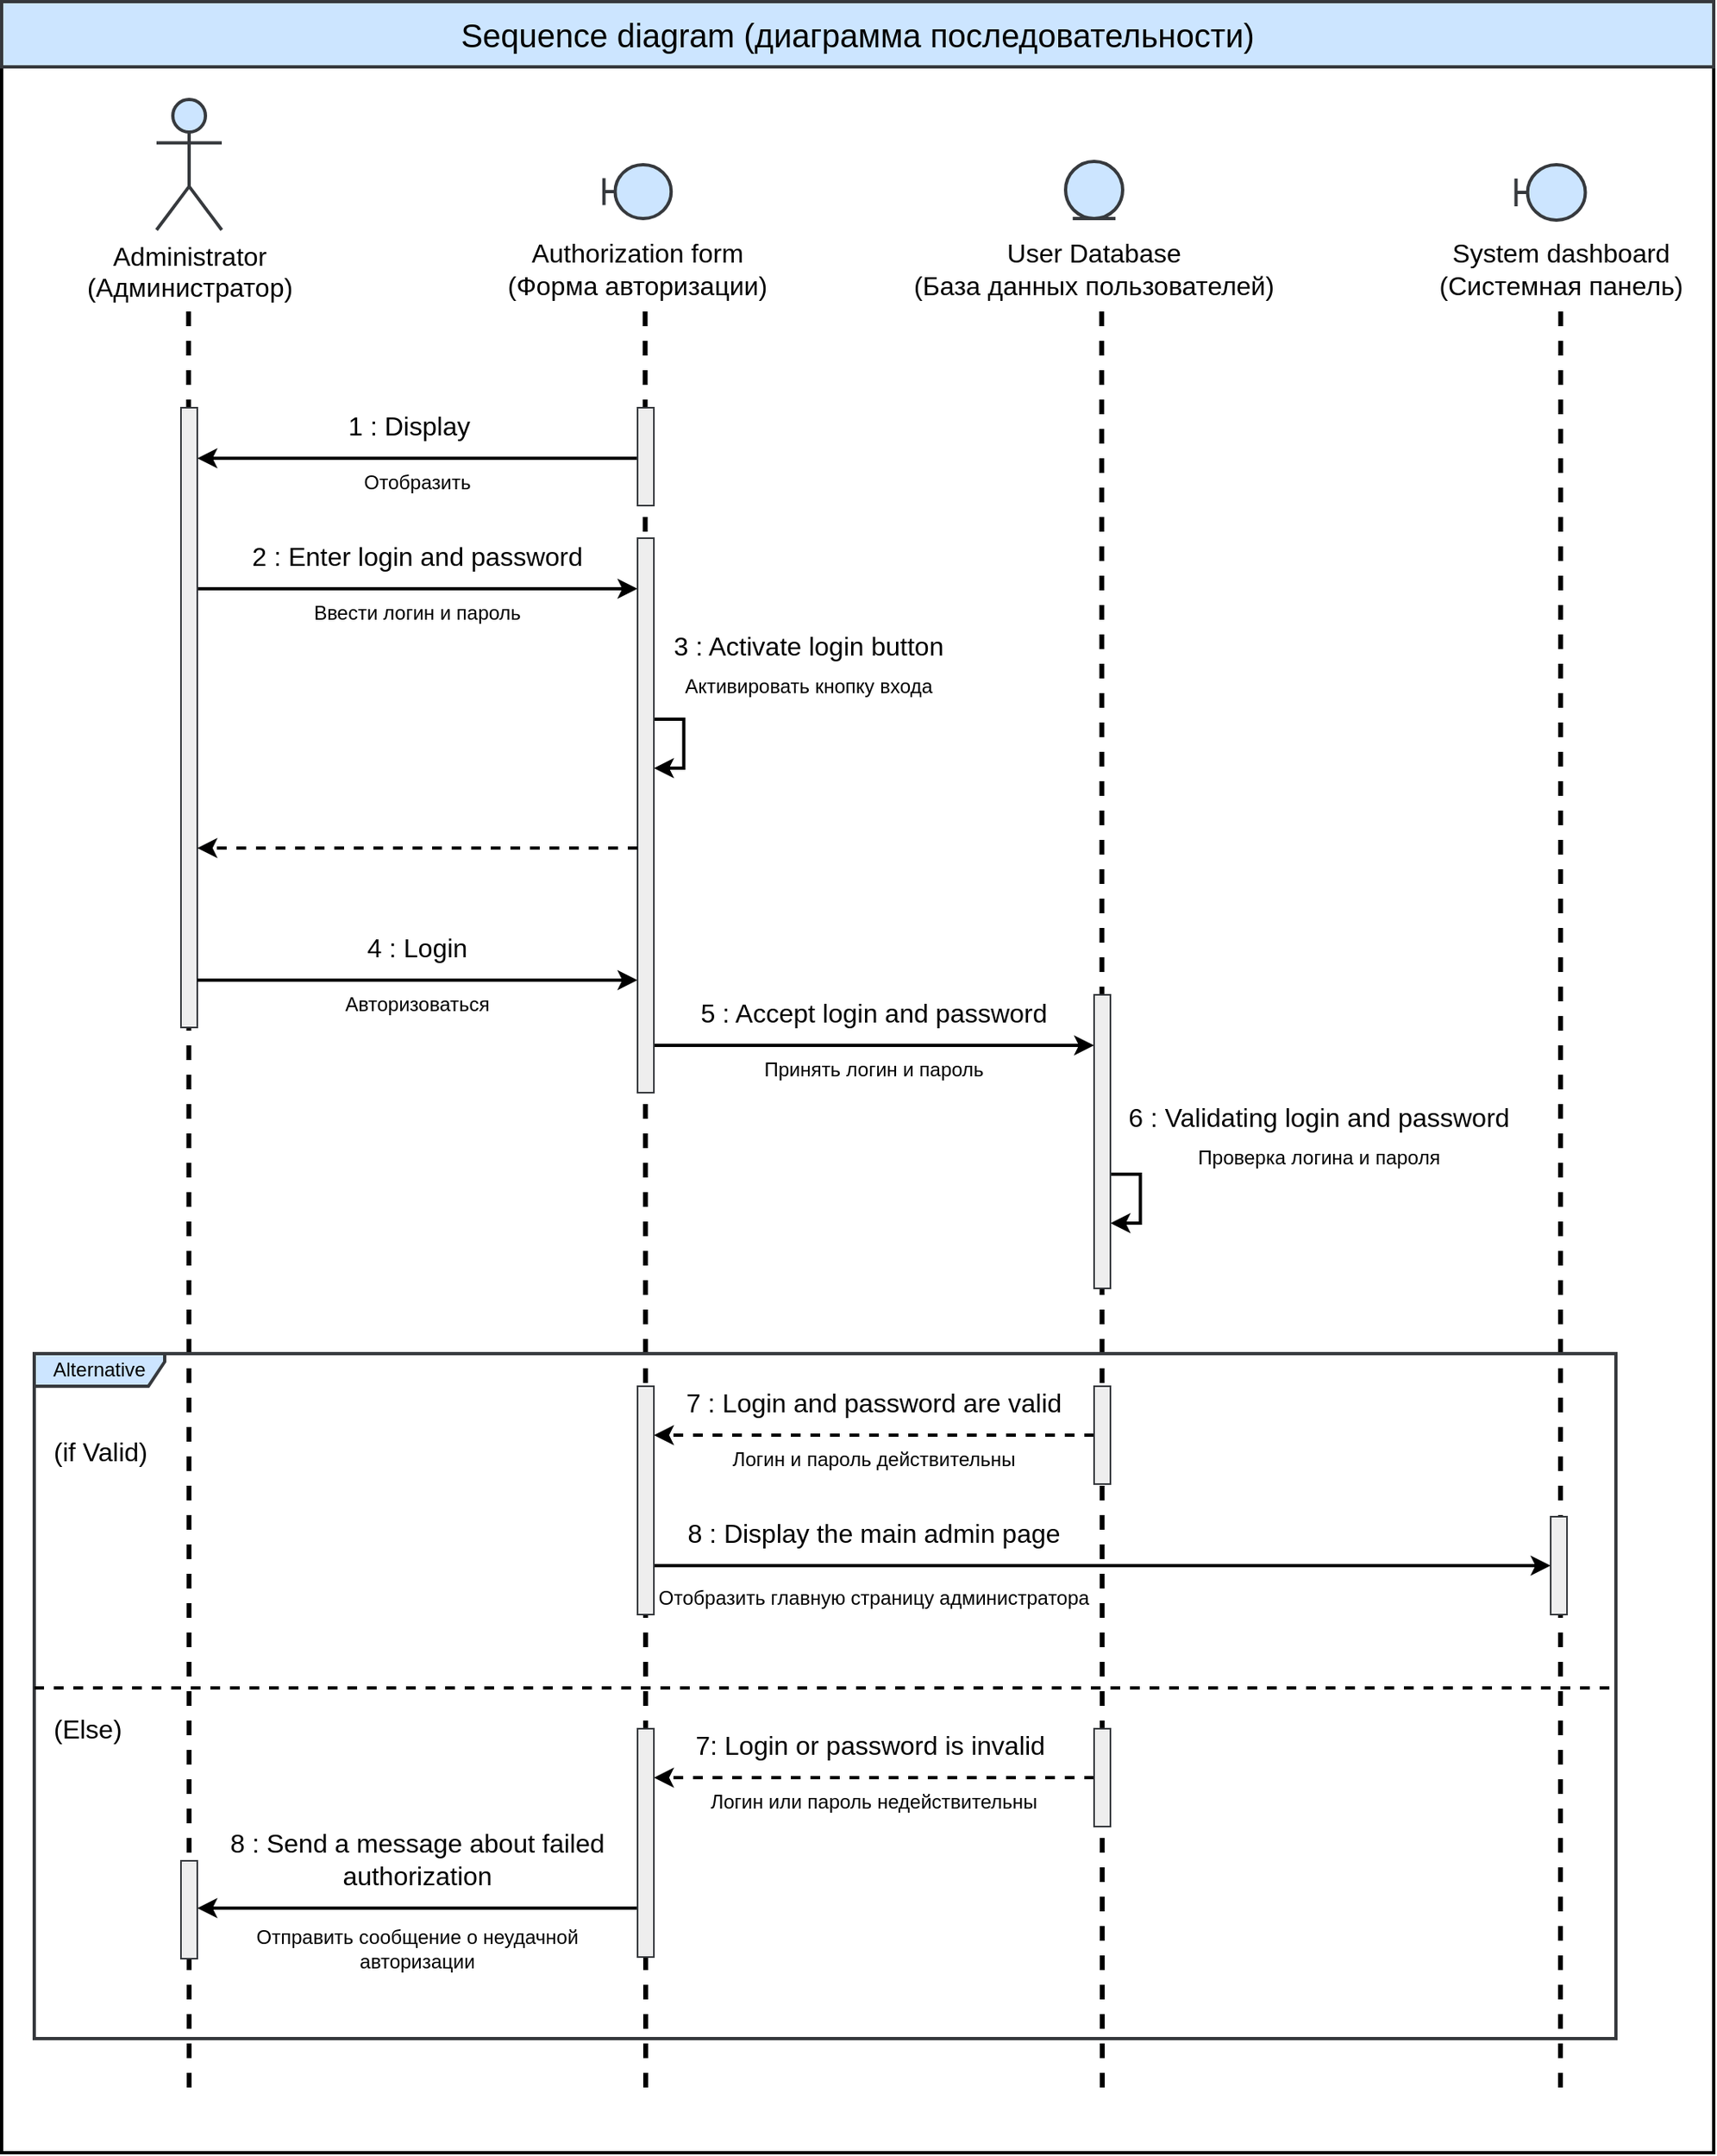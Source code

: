 <mxfile version="21.8.2" type="device">
  <diagram name="Sequence diagram" id="uhjrdr37iwVEhqR_Av3P">
    <mxGraphModel dx="1887" dy="1195" grid="1" gridSize="10" guides="1" tooltips="1" connect="1" arrows="1" fold="1" page="1" pageScale="1" pageWidth="1169" pageHeight="827" math="0" shadow="0">
      <root>
        <mxCell id="0" />
        <mxCell id="1" parent="0" />
        <mxCell id="xGwRESYGwqjlkyoNsKUP-3" value="" style="rounded=0;whiteSpace=wrap;html=1;fillColor=default;strokeWidth=2;movable=1;resizable=1;rotatable=1;deletable=1;editable=1;locked=0;connectable=1;" parent="1" vertex="1">
          <mxGeometry x="60" y="81" width="1050" height="1279" as="geometry" />
        </mxCell>
        <mxCell id="oLJaatC6Weqht66Czoh1-38" value="" style="endArrow=none;dashed=1;html=1;rounded=0;strokeWidth=3;movable=1;resizable=1;rotatable=1;deletable=1;editable=1;locked=0;connectable=1;" parent="1" edge="1">
          <mxGeometry width="50" height="50" relative="1" as="geometry">
            <mxPoint x="455" y="1320" as="sourcePoint" />
            <mxPoint x="454.66" y="230" as="targetPoint" />
          </mxGeometry>
        </mxCell>
        <mxCell id="oLJaatC6Weqht66Czoh1-49" value="" style="endArrow=none;dashed=1;html=1;rounded=0;strokeWidth=3;movable=1;resizable=1;rotatable=1;deletable=1;editable=1;locked=0;connectable=1;" parent="1" edge="1">
          <mxGeometry width="50" height="50" relative="1" as="geometry">
            <mxPoint x="175" y="1320" as="sourcePoint" />
            <mxPoint x="174.66" y="230" as="targetPoint" />
          </mxGeometry>
        </mxCell>
        <mxCell id="oLJaatC6Weqht66Czoh1-23" value="" style="endArrow=none;dashed=1;html=1;rounded=0;strokeWidth=3;movable=1;resizable=1;rotatable=1;deletable=1;editable=1;locked=0;connectable=1;" parent="1" edge="1">
          <mxGeometry width="50" height="50" relative="1" as="geometry">
            <mxPoint x="735" y="1320" as="sourcePoint" />
            <mxPoint x="734.66" y="230" as="targetPoint" />
          </mxGeometry>
        </mxCell>
        <mxCell id="oLJaatC6Weqht66Czoh1-26" value="" style="endArrow=none;dashed=1;html=1;rounded=0;strokeWidth=3;movable=1;resizable=1;rotatable=1;deletable=1;editable=1;locked=0;connectable=1;" parent="1" edge="1">
          <mxGeometry width="50" height="50" relative="1" as="geometry">
            <mxPoint x="1016" y="1320" as="sourcePoint" />
            <mxPoint x="1016.16" y="231" as="targetPoint" />
          </mxGeometry>
        </mxCell>
        <mxCell id="oLJaatC6Weqht66Czoh1-65" value="Alternative" style="shape=umlFrame;whiteSpace=wrap;html=1;pointerEvents=0;recursiveResize=0;container=1;collapsible=0;width=80;strokeWidth=2;movable=0;resizable=0;rotatable=0;deletable=0;editable=0;locked=1;connectable=0;height=20;fillColor=#cce5ff;strokeColor=#36393d;" parent="1" vertex="1">
          <mxGeometry x="80" y="870" width="970" height="420" as="geometry" />
        </mxCell>
        <mxCell id="oLJaatC6Weqht66Czoh1-67" value="" style="line;strokeWidth=2;dashed=1;labelPosition=center;verticalLabelPosition=bottom;align=left;verticalAlign=top;spacingLeft=20;spacingTop=15;html=1;whiteSpace=wrap;" parent="oLJaatC6Weqht66Czoh1-65" vertex="1">
          <mxGeometry y="200" width="970" height="10" as="geometry" />
        </mxCell>
        <mxCell id="oLJaatC6Weqht66Czoh1-66" value="(if Valid)" style="text;html=1;fontSize=16;verticalAlign=middle;" parent="oLJaatC6Weqht66Czoh1-65" vertex="1">
          <mxGeometry width="70" height="20" relative="1" as="geometry">
            <mxPoint x="10" y="50" as="offset" />
          </mxGeometry>
        </mxCell>
        <mxCell id="oLJaatC6Weqht66Czoh1-75" value="&lt;font style=&quot;font-size: 12px;&quot;&gt;Отобразить главную страницу администратора&lt;/font&gt;" style="text;html=1;strokeColor=none;fillColor=none;align=center;verticalAlign=middle;whiteSpace=wrap;rounded=0;" parent="oLJaatC6Weqht66Czoh1-65" vertex="1">
          <mxGeometry x="380" y="130" width="270" height="40" as="geometry" />
        </mxCell>
        <mxCell id="oLJaatC6Weqht66Czoh1-78" value="" style="endArrow=classic;html=1;rounded=0;strokeWidth=2;dashed=1;" parent="oLJaatC6Weqht66Czoh1-65" edge="1">
          <mxGeometry width="50" height="50" relative="1" as="geometry">
            <mxPoint x="650" y="260" as="sourcePoint" />
            <mxPoint x="380" y="260" as="targetPoint" />
          </mxGeometry>
        </mxCell>
        <mxCell id="oLJaatC6Weqht66Czoh1-79" value="Логин или пароль недействительны" style="text;html=1;strokeColor=none;fillColor=none;align=center;verticalAlign=middle;whiteSpace=wrap;rounded=0;" parent="oLJaatC6Weqht66Czoh1-65" vertex="1">
          <mxGeometry x="380" y="260" width="270" height="30" as="geometry" />
        </mxCell>
        <mxCell id="oLJaatC6Weqht66Czoh1-80" value="7: Login or password is invalid&amp;nbsp;" style="text;html=1;strokeColor=none;fillColor=none;align=center;verticalAlign=middle;whiteSpace=wrap;rounded=0;fontSize=16;" parent="oLJaatC6Weqht66Czoh1-65" vertex="1">
          <mxGeometry x="390" y="220" width="250" height="40" as="geometry" />
        </mxCell>
        <mxCell id="oLJaatC6Weqht66Czoh1-81" value="" style="endArrow=classic;html=1;rounded=0;strokeWidth=2;" parent="oLJaatC6Weqht66Czoh1-65" edge="1">
          <mxGeometry width="50" height="50" relative="1" as="geometry">
            <mxPoint x="370" y="340" as="sourcePoint" />
            <mxPoint x="100" y="340" as="targetPoint" />
          </mxGeometry>
        </mxCell>
        <mxCell id="oLJaatC6Weqht66Czoh1-82" value="Отправить сообщение о неудачной авторизации" style="text;html=1;strokeColor=none;fillColor=none;align=center;verticalAlign=middle;whiteSpace=wrap;rounded=0;" parent="oLJaatC6Weqht66Czoh1-65" vertex="1">
          <mxGeometry x="100" y="340" width="270" height="50" as="geometry" />
        </mxCell>
        <mxCell id="oLJaatC6Weqht66Czoh1-83" value="8 : Send a message about failed authorization" style="text;html=1;strokeColor=none;fillColor=none;align=center;verticalAlign=middle;whiteSpace=wrap;rounded=0;fontSize=16;" parent="oLJaatC6Weqht66Czoh1-65" vertex="1">
          <mxGeometry x="110" y="280" width="250" height="60" as="geometry" />
        </mxCell>
        <mxCell id="oLJaatC6Weqht66Czoh1-112" value="&lt;font style=&quot;font-size: 16px;&quot;&gt;(Else)&lt;/font&gt;" style="text;html=1;strokeColor=none;fillColor=none;align=left;verticalAlign=middle;whiteSpace=wrap;rounded=0;" parent="oLJaatC6Weqht66Czoh1-65" vertex="1">
          <mxGeometry x="10" y="220" width="60" height="20" as="geometry" />
        </mxCell>
        <mxCell id="47g2WRX2NMUhyjXOMmUK-2" value="" style="rounded=0;whiteSpace=wrap;html=1;fillColor=#eeeeee;strokeColor=#36393d;" vertex="1" parent="oLJaatC6Weqht66Czoh1-65">
          <mxGeometry x="650" y="230" width="10" height="60" as="geometry" />
        </mxCell>
        <mxCell id="47g2WRX2NMUhyjXOMmUK-1" value="" style="endArrow=classic;html=1;rounded=0;strokeWidth=2;dashed=1;" edge="1" parent="oLJaatC6Weqht66Czoh1-65">
          <mxGeometry width="50" height="50" relative="1" as="geometry">
            <mxPoint x="650" y="50" as="sourcePoint" />
            <mxPoint x="380" y="50" as="targetPoint" />
          </mxGeometry>
        </mxCell>
        <mxCell id="oLJaatC6Weqht66Czoh1-73" value="" style="endArrow=classic;html=1;rounded=0;strokeWidth=2;exitX=0;exitY=0.5;exitDx=0;exitDy=0;" parent="oLJaatC6Weqht66Czoh1-65" edge="1">
          <mxGeometry width="50" height="50" relative="1" as="geometry">
            <mxPoint x="380" y="130" as="sourcePoint" />
            <mxPoint x="930" y="130" as="targetPoint" />
          </mxGeometry>
        </mxCell>
        <mxCell id="oLJaatC6Weqht66Czoh1-93" value="" style="rounded=0;whiteSpace=wrap;html=1;fillColor=#eeeeee;strokeColor=#36393d;" parent="oLJaatC6Weqht66Czoh1-65" vertex="1">
          <mxGeometry x="930" y="100" width="10" height="60" as="geometry" />
        </mxCell>
        <mxCell id="47g2WRX2NMUhyjXOMmUK-6" value="" style="rounded=0;whiteSpace=wrap;html=1;fillColor=#eeeeee;strokeColor=#36393d;" vertex="1" parent="oLJaatC6Weqht66Czoh1-65">
          <mxGeometry x="370" y="20" width="10" height="140" as="geometry" />
        </mxCell>
        <mxCell id="47g2WRX2NMUhyjXOMmUK-9" value="" style="rounded=0;whiteSpace=wrap;html=1;fillColor=#eeeeee;strokeColor=#36393d;" vertex="1" parent="oLJaatC6Weqht66Czoh1-65">
          <mxGeometry x="650" y="20" width="10" height="60" as="geometry" />
        </mxCell>
        <mxCell id="oLJaatC6Weqht66Czoh1-1" value="&lt;font style=&quot;font-size: 16px;&quot;&gt;Administrator&lt;br&gt;(Администратор)&lt;/font&gt;" style="shape=umlActor;html=1;verticalLabelPosition=bottom;verticalAlign=top;align=center;strokeWidth=2;fillColor=#cce5ff;strokeColor=#36393d;" parent="1" vertex="1">
          <mxGeometry x="155" y="101" width="40" height="80" as="geometry" />
        </mxCell>
        <mxCell id="oLJaatC6Weqht66Czoh1-4" value="" style="shape=umlBoundary;whiteSpace=wrap;html=1;strokeWidth=2;fillColor=#cce5ff;strokeColor=#36393d;" parent="1" vertex="1">
          <mxGeometry x="429.38" y="141" width="41.25" height="33" as="geometry" />
        </mxCell>
        <mxCell id="oLJaatC6Weqht66Czoh1-6" value="&lt;font style=&quot;font-size: 16px;&quot;&gt;Authorization form&lt;br&gt;(Форма авторизации)&lt;/font&gt;" style="text;html=1;strokeColor=none;fillColor=none;align=center;verticalAlign=middle;whiteSpace=wrap;rounded=0;" parent="1" vertex="1">
          <mxGeometry x="360.01" y="184.5" width="180" height="40" as="geometry" />
        </mxCell>
        <mxCell id="oLJaatC6Weqht66Czoh1-9" value="" style="ellipse;shape=umlEntity;whiteSpace=wrap;html=1;strokeWidth=2;fillColor=#cce5ff;strokeColor=#36393d;" parent="1" vertex="1">
          <mxGeometry x="712.5" y="139" width="35" height="35" as="geometry" />
        </mxCell>
        <mxCell id="oLJaatC6Weqht66Czoh1-10" value="&lt;font style=&quot;font-size: 16px;&quot;&gt;User Database&lt;br&gt;(База данных пользователей)&lt;/font&gt;" style="text;html=1;strokeColor=none;fillColor=none;align=center;verticalAlign=middle;whiteSpace=wrap;rounded=0;" parent="1" vertex="1">
          <mxGeometry x="615" y="184.5" width="230" height="40" as="geometry" />
        </mxCell>
        <mxCell id="oLJaatC6Weqht66Czoh1-14" value="" style="shape=umlBoundary;whiteSpace=wrap;html=1;strokeWidth=2;fillColor=#cce5ff;strokeColor=#36393d;" parent="1" vertex="1">
          <mxGeometry x="988.75" y="141" width="42.5" height="34" as="geometry" />
        </mxCell>
        <mxCell id="oLJaatC6Weqht66Czoh1-19" value="" style="endArrow=classic;html=1;rounded=0;strokeWidth=2;" parent="1" edge="1">
          <mxGeometry width="50" height="50" relative="1" as="geometry">
            <mxPoint x="450" y="321" as="sourcePoint" />
            <mxPoint x="180" y="321" as="targetPoint" />
          </mxGeometry>
        </mxCell>
        <mxCell id="oLJaatC6Weqht66Czoh1-27" value="&lt;font style=&quot;font-size: 16px;&quot;&gt;System dashboard&lt;br&gt;(Cистемная панель)&lt;br&gt;&lt;/font&gt;" style="text;html=1;strokeColor=none;fillColor=none;align=center;verticalAlign=middle;whiteSpace=wrap;rounded=0;" parent="1" vertex="1">
          <mxGeometry x="939" y="184.5" width="155" height="40" as="geometry" />
        </mxCell>
        <mxCell id="oLJaatC6Weqht66Czoh1-32" value="&lt;font style=&quot;font-size: 16px;&quot;&gt;1 : Display&lt;/font&gt;" style="text;html=1;strokeColor=none;fillColor=none;align=center;verticalAlign=middle;whiteSpace=wrap;rounded=0;" parent="1" vertex="1">
          <mxGeometry x="250" y="281" width="120" height="40" as="geometry" />
        </mxCell>
        <mxCell id="oLJaatC6Weqht66Czoh1-36" value="Отобразить" style="text;html=1;strokeColor=none;fillColor=none;align=center;verticalAlign=middle;whiteSpace=wrap;rounded=0;" parent="1" vertex="1">
          <mxGeometry x="250" y="321" width="130" height="30" as="geometry" />
        </mxCell>
        <mxCell id="oLJaatC6Weqht66Czoh1-45" value="" style="endArrow=classic;html=1;rounded=0;strokeWidth=2;" parent="1" edge="1">
          <mxGeometry width="50" height="50" relative="1" as="geometry">
            <mxPoint x="180" y="401" as="sourcePoint" />
            <mxPoint x="450" y="401" as="targetPoint" />
          </mxGeometry>
        </mxCell>
        <mxCell id="oLJaatC6Weqht66Czoh1-46" value="&lt;font style=&quot;font-size: 16px;&quot;&gt;2 : Enter login and password&lt;/font&gt;" style="text;html=1;strokeColor=none;fillColor=none;align=center;verticalAlign=middle;whiteSpace=wrap;rounded=0;" parent="1" vertex="1">
          <mxGeometry x="210" y="361" width="210" height="40" as="geometry" />
        </mxCell>
        <mxCell id="oLJaatC6Weqht66Czoh1-47" value="Ввести логин и пароль" style="text;html=1;strokeColor=none;fillColor=none;align=center;verticalAlign=middle;whiteSpace=wrap;rounded=0;" parent="1" vertex="1">
          <mxGeometry x="210" y="401" width="210" height="30" as="geometry" />
        </mxCell>
        <mxCell id="oLJaatC6Weqht66Czoh1-50" value="" style="rounded=0;whiteSpace=wrap;html=1;fillColor=#eeeeee;strokeColor=#36393d;" parent="1" vertex="1">
          <mxGeometry x="170" y="290" width="10" height="380" as="geometry" />
        </mxCell>
        <mxCell id="oLJaatC6Weqht66Czoh1-55" value="" style="endArrow=classic;html=1;rounded=0;edgeStyle=elbowEdgeStyle;strokeWidth=2;" parent="1" edge="1">
          <mxGeometry width="50" height="50" relative="1" as="geometry">
            <mxPoint x="460" y="481" as="sourcePoint" />
            <mxPoint x="460" y="511" as="targetPoint" />
            <Array as="points">
              <mxPoint x="478.34" y="480.46" />
            </Array>
          </mxGeometry>
        </mxCell>
        <mxCell id="oLJaatC6Weqht66Czoh1-56" value="&lt;font style=&quot;font-size: 16px;&quot;&gt;3 : Activate login button&lt;/font&gt;" style="text;html=1;strokeColor=none;fillColor=none;align=center;verticalAlign=middle;whiteSpace=wrap;rounded=0;" parent="1" vertex="1">
          <mxGeometry x="460" y="421" width="190" height="30" as="geometry" />
        </mxCell>
        <mxCell id="oLJaatC6Weqht66Czoh1-57" value="Активировать кнопку входа" style="text;html=1;strokeColor=none;fillColor=none;align=center;verticalAlign=middle;whiteSpace=wrap;rounded=0;" parent="1" vertex="1">
          <mxGeometry x="460" y="451" width="190" height="20" as="geometry" />
        </mxCell>
        <mxCell id="oLJaatC6Weqht66Czoh1-58" value="" style="endArrow=classic;html=1;rounded=0;strokeWidth=2;" parent="1" edge="1">
          <mxGeometry width="50" height="50" relative="1" as="geometry">
            <mxPoint x="180" y="641" as="sourcePoint" />
            <mxPoint x="450" y="641" as="targetPoint" />
          </mxGeometry>
        </mxCell>
        <mxCell id="oLJaatC6Weqht66Czoh1-59" value="&lt;font style=&quot;font-size: 16px;&quot;&gt;4 :&amp;nbsp;Login&lt;/font&gt;" style="text;html=1;strokeColor=none;fillColor=none;align=center;verticalAlign=middle;whiteSpace=wrap;rounded=0;" parent="1" vertex="1">
          <mxGeometry x="210" y="601" width="210" height="40" as="geometry" />
        </mxCell>
        <mxCell id="oLJaatC6Weqht66Czoh1-60" value="Авторизоваться" style="text;html=1;strokeColor=none;fillColor=none;align=center;verticalAlign=middle;whiteSpace=wrap;rounded=0;" parent="1" vertex="1">
          <mxGeometry x="210" y="641" width="210" height="30" as="geometry" />
        </mxCell>
        <mxCell id="oLJaatC6Weqht66Czoh1-61" value="" style="endArrow=classic;html=1;rounded=0;strokeWidth=2;" parent="1" edge="1">
          <mxGeometry width="50" height="50" relative="1" as="geometry">
            <mxPoint x="460" y="681" as="sourcePoint" />
            <mxPoint x="730" y="681" as="targetPoint" />
          </mxGeometry>
        </mxCell>
        <mxCell id="oLJaatC6Weqht66Czoh1-62" value="&lt;font style=&quot;font-size: 16px;&quot;&gt;5 : Accept login and password&lt;/font&gt;" style="text;html=1;strokeColor=none;fillColor=none;align=center;verticalAlign=middle;whiteSpace=wrap;rounded=0;" parent="1" vertex="1">
          <mxGeometry x="470" y="641" width="250" height="40" as="geometry" />
        </mxCell>
        <mxCell id="oLJaatC6Weqht66Czoh1-63" value="Принять логин и пароль" style="text;html=1;strokeColor=none;fillColor=none;align=center;verticalAlign=middle;whiteSpace=wrap;rounded=0;" parent="1" vertex="1">
          <mxGeometry x="490" y="681" width="210" height="30" as="geometry" />
        </mxCell>
        <mxCell id="oLJaatC6Weqht66Czoh1-69" value="&lt;font style=&quot;font-size: 16px;&quot;&gt;6 : Validating login and password&lt;/font&gt;" style="text;html=1;strokeColor=none;fillColor=none;align=center;verticalAlign=middle;whiteSpace=wrap;rounded=0;" parent="1" vertex="1">
          <mxGeometry x="747.5" y="710" width="240" height="30" as="geometry" />
        </mxCell>
        <mxCell id="oLJaatC6Weqht66Czoh1-70" value="Проверка логина и пароля" style="text;html=1;strokeColor=none;fillColor=none;align=center;verticalAlign=middle;whiteSpace=wrap;rounded=0;" parent="1" vertex="1">
          <mxGeometry x="747.5" y="740" width="240" height="20" as="geometry" />
        </mxCell>
        <mxCell id="oLJaatC6Weqht66Czoh1-71" value="" style="endArrow=classic;html=1;rounded=0;edgeStyle=elbowEdgeStyle;strokeWidth=2;" parent="1" edge="1">
          <mxGeometry width="50" height="50" relative="1" as="geometry">
            <mxPoint x="740.0" y="760" as="sourcePoint" />
            <mxPoint x="740.0" y="790" as="targetPoint" />
            <Array as="points">
              <mxPoint x="758.34" y="759.46" />
            </Array>
          </mxGeometry>
        </mxCell>
        <mxCell id="oLJaatC6Weqht66Czoh1-87" value="" style="rounded=0;whiteSpace=wrap;html=1;fillColor=#eeeeee;strokeColor=#36393d;" parent="1" vertex="1">
          <mxGeometry x="730" y="650" width="10" height="180" as="geometry" />
        </mxCell>
        <mxCell id="oLJaatC6Weqht66Czoh1-90" value="" style="rounded=0;whiteSpace=wrap;html=1;fillColor=#eeeeee;strokeColor=#36393d;" parent="1" vertex="1">
          <mxGeometry x="450" y="1100" width="10" height="140" as="geometry" />
        </mxCell>
        <mxCell id="oLJaatC6Weqht66Czoh1-52" value="" style="rounded=0;whiteSpace=wrap;html=1;fillColor=#eeeeee;strokeColor=#36393d;" parent="1" vertex="1">
          <mxGeometry x="450" y="290" width="10" height="60" as="geometry" />
        </mxCell>
        <mxCell id="oLJaatC6Weqht66Czoh1-92" value="" style="rounded=0;whiteSpace=wrap;html=1;fillColor=#eeeeee;strokeColor=#36393d;" parent="1" vertex="1">
          <mxGeometry x="170" y="1181" width="10" height="60" as="geometry" />
        </mxCell>
        <mxCell id="xGwRESYGwqjlkyoNsKUP-4" value="&lt;font style=&quot;font-size: 20px;&quot;&gt;Sequence diagram (диаграмма последовательности)&lt;/font&gt;" style="rounded=0;whiteSpace=wrap;html=1;fillColor=#cce5ff;strokeWidth=2;strokeColor=#36393d;movable=1;resizable=1;rotatable=1;deletable=1;editable=1;locked=0;connectable=1;" parent="1" vertex="1">
          <mxGeometry x="60" y="41" width="1050" height="40" as="geometry" />
        </mxCell>
        <mxCell id="Hynr_lZiV71wAoV3yecR-2" value="" style="rounded=0;whiteSpace=wrap;html=1;fillColor=#eeeeee;strokeColor=#36393d;" parent="1" vertex="1">
          <mxGeometry x="450" y="370" width="10" height="340" as="geometry" />
        </mxCell>
        <mxCell id="Hynr_lZiV71wAoV3yecR-3" value="" style="endArrow=classic;html=1;rounded=0;strokeWidth=2;dashed=1;" parent="1" edge="1">
          <mxGeometry width="50" height="50" relative="1" as="geometry">
            <mxPoint x="450" y="560" as="sourcePoint" />
            <mxPoint x="180" y="560" as="targetPoint" />
          </mxGeometry>
        </mxCell>
        <mxCell id="47g2WRX2NMUhyjXOMmUK-3" value="&lt;font style=&quot;font-size: 16px;&quot;&gt;7 : Login and password are valid&lt;br&gt;&lt;/font&gt;" style="text;html=1;strokeColor=none;fillColor=none;align=center;verticalAlign=middle;whiteSpace=wrap;rounded=0;" vertex="1" parent="1">
          <mxGeometry x="470" y="880" width="250" height="40" as="geometry" />
        </mxCell>
        <mxCell id="47g2WRX2NMUhyjXOMmUK-4" value="&lt;font style=&quot;font-size: 12px;&quot;&gt;Логин и пароль действительны&lt;/font&gt;" style="text;html=1;strokeColor=none;fillColor=none;align=center;verticalAlign=middle;whiteSpace=wrap;rounded=0;" vertex="1" parent="1">
          <mxGeometry x="460" y="920" width="270" height="30" as="geometry" />
        </mxCell>
        <mxCell id="47g2WRX2NMUhyjXOMmUK-5" value="&lt;font style=&quot;font-size: 16px;&quot;&gt;8 : Display the main admin page&lt;/font&gt;" style="text;html=1;strokeColor=none;fillColor=none;align=center;verticalAlign=middle;whiteSpace=wrap;rounded=0;" vertex="1" parent="1">
          <mxGeometry x="470" y="960" width="250" height="40" as="geometry" />
        </mxCell>
      </root>
    </mxGraphModel>
  </diagram>
</mxfile>
